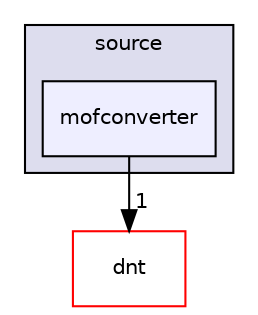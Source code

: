 digraph "source/mofconverter" {
  compound=true
  node [ fontsize="10", fontname="Helvetica"];
  edge [ labelfontsize="10", labelfontname="Helvetica"];
  subgraph clusterdir_b2f33c71d4aa5e7af42a1ca61ff5af1b {
    graph [ bgcolor="#ddddee", pencolor="black", label="source" fontname="Helvetica", fontsize="10", URL="dir_b2f33c71d4aa5e7af42a1ca61ff5af1b.html"]
  dir_15bdb66b033aa111f9239a91ebb0c3a4 [shape=box, label="mofconverter", style="filled", fillcolor="#eeeeff", pencolor="black", URL="dir_15bdb66b033aa111f9239a91ebb0c3a4.html"];
  }
  dir_9f21cc5e450a8709b82f92c61a1cfea7 [shape=box label="dnt" fillcolor="white" style="filled" color="red" URL="dir_9f21cc5e450a8709b82f92c61a1cfea7.html"];
  dir_15bdb66b033aa111f9239a91ebb0c3a4->dir_9f21cc5e450a8709b82f92c61a1cfea7 [headlabel="1", labeldistance=1.5 headhref="dir_000042_000002.html"];
}
